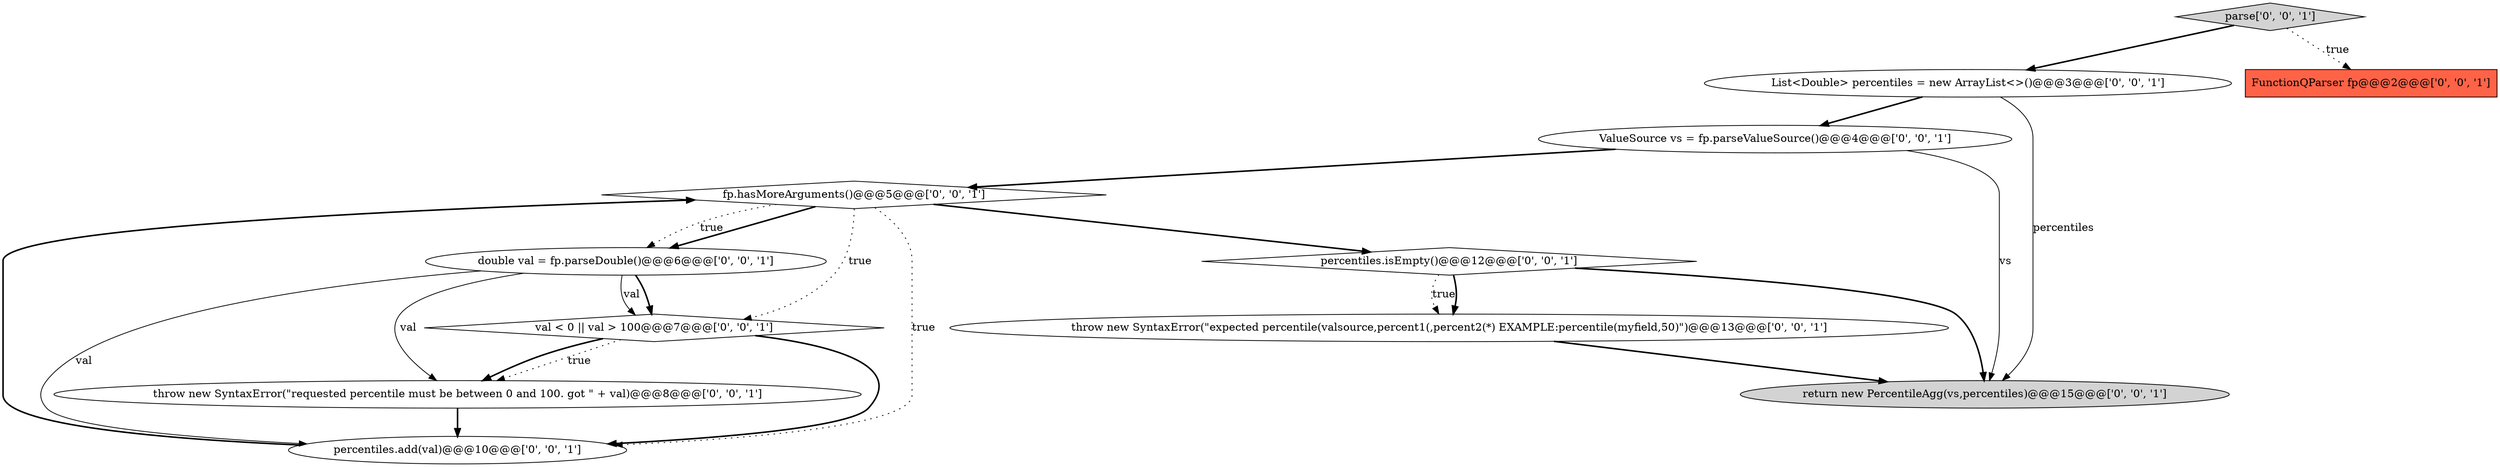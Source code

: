 digraph {
6 [style = filled, label = "fp.hasMoreArguments()@@@5@@@['0', '0', '1']", fillcolor = white, shape = diamond image = "AAA0AAABBB3BBB"];
4 [style = filled, label = "List<Double> percentiles = new ArrayList<>()@@@3@@@['0', '0', '1']", fillcolor = white, shape = ellipse image = "AAA0AAABBB3BBB"];
3 [style = filled, label = "double val = fp.parseDouble()@@@6@@@['0', '0', '1']", fillcolor = white, shape = ellipse image = "AAA0AAABBB3BBB"];
5 [style = filled, label = "ValueSource vs = fp.parseValueSource()@@@4@@@['0', '0', '1']", fillcolor = white, shape = ellipse image = "AAA0AAABBB3BBB"];
2 [style = filled, label = "percentiles.isEmpty()@@@12@@@['0', '0', '1']", fillcolor = white, shape = diamond image = "AAA0AAABBB3BBB"];
9 [style = filled, label = "percentiles.add(val)@@@10@@@['0', '0', '1']", fillcolor = white, shape = ellipse image = "AAA0AAABBB3BBB"];
0 [style = filled, label = "return new PercentileAgg(vs,percentiles)@@@15@@@['0', '0', '1']", fillcolor = lightgray, shape = ellipse image = "AAA0AAABBB3BBB"];
7 [style = filled, label = "FunctionQParser fp@@@2@@@['0', '0', '1']", fillcolor = tomato, shape = box image = "AAA0AAABBB3BBB"];
1 [style = filled, label = "throw new SyntaxError(\"requested percentile must be between 0 and 100. got \" + val)@@@8@@@['0', '0', '1']", fillcolor = white, shape = ellipse image = "AAA0AAABBB3BBB"];
11 [style = filled, label = "parse['0', '0', '1']", fillcolor = lightgray, shape = diamond image = "AAA0AAABBB3BBB"];
10 [style = filled, label = "val < 0 || val > 100@@@7@@@['0', '0', '1']", fillcolor = white, shape = diamond image = "AAA0AAABBB3BBB"];
8 [style = filled, label = "throw new SyntaxError(\"expected percentile(valsource,percent1(,percent2(*) EXAMPLE:percentile(myfield,50)\")@@@13@@@['0', '0', '1']", fillcolor = white, shape = ellipse image = "AAA0AAABBB3BBB"];
3->10 [style = bold, label=""];
11->4 [style = bold, label=""];
10->1 [style = dotted, label="true"];
1->9 [style = bold, label=""];
8->0 [style = bold, label=""];
2->8 [style = dotted, label="true"];
4->0 [style = solid, label="percentiles"];
10->9 [style = bold, label=""];
4->5 [style = bold, label=""];
3->1 [style = solid, label="val"];
11->7 [style = dotted, label="true"];
6->2 [style = bold, label=""];
2->8 [style = bold, label=""];
9->6 [style = bold, label=""];
10->1 [style = bold, label=""];
3->10 [style = solid, label="val"];
6->10 [style = dotted, label="true"];
5->0 [style = solid, label="vs"];
6->3 [style = bold, label=""];
6->3 [style = dotted, label="true"];
6->9 [style = dotted, label="true"];
2->0 [style = bold, label=""];
5->6 [style = bold, label=""];
3->9 [style = solid, label="val"];
}

